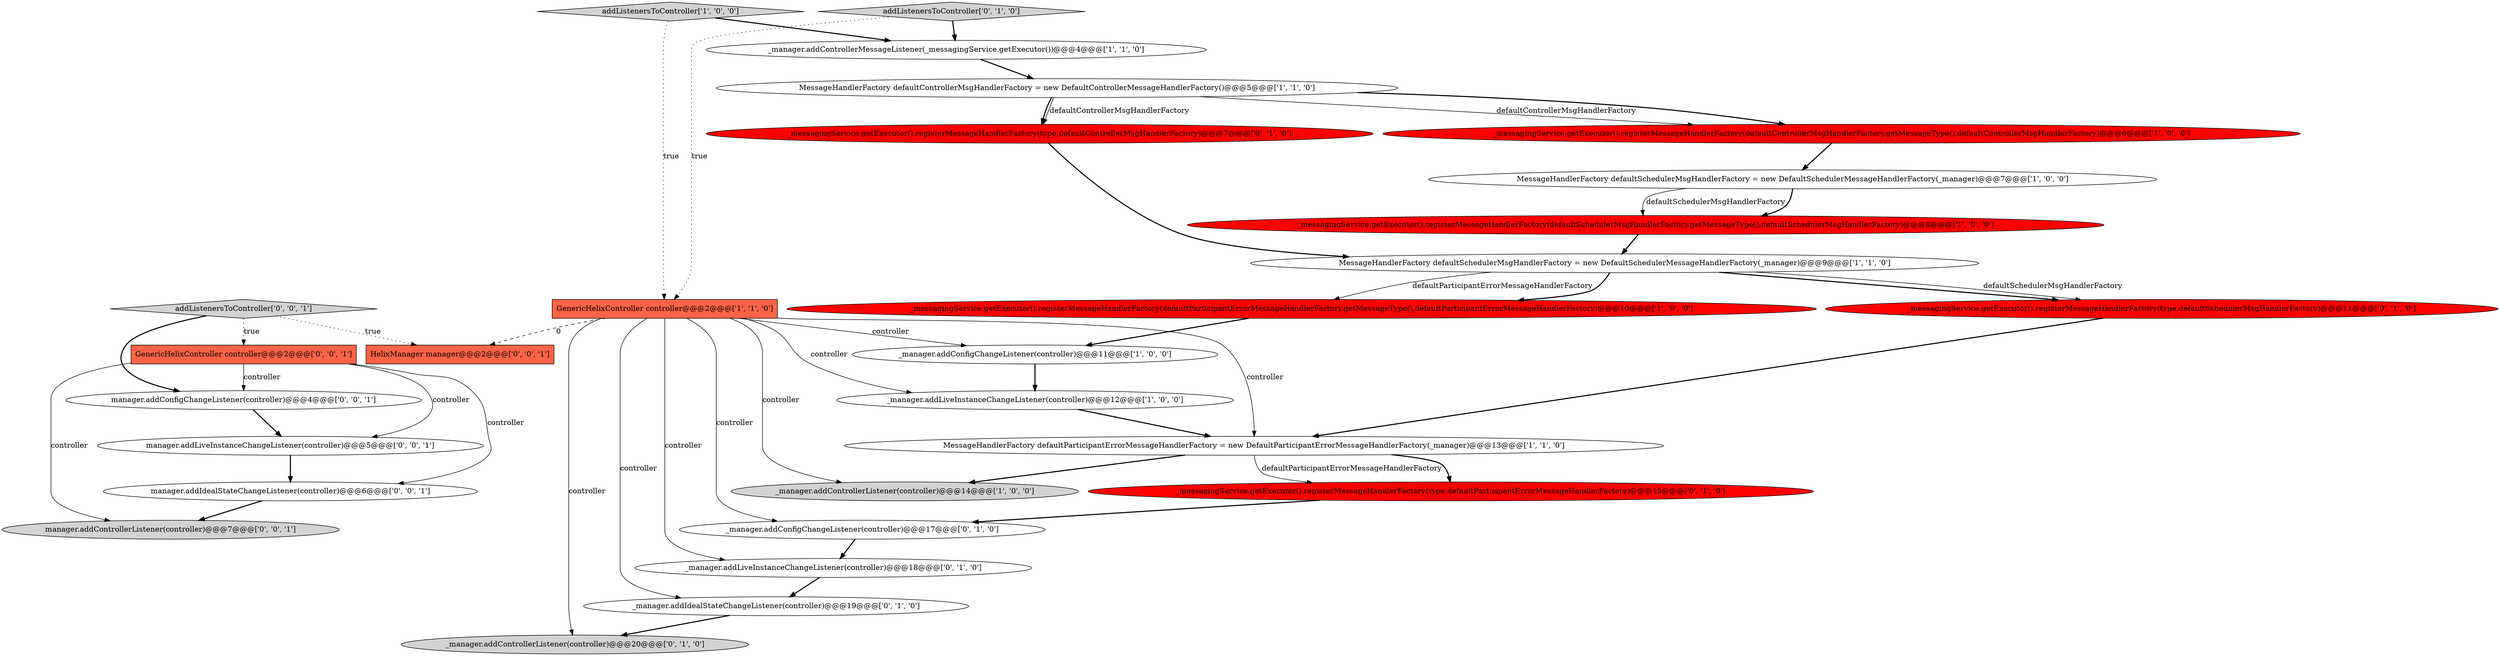 digraph {
12 [style = filled, label = "_messagingService.getExecutor().registerMessageHandlerFactory(defaultControllerMsgHandlerFactory.getMessageType(),defaultControllerMsgHandlerFactory)@@@6@@@['1', '0', '0']", fillcolor = red, shape = ellipse image = "AAA1AAABBB1BBB"];
10 [style = filled, label = "MessageHandlerFactory defaultControllerMsgHandlerFactory = new DefaultControllerMessageHandlerFactory()@@@5@@@['1', '1', '0']", fillcolor = white, shape = ellipse image = "AAA0AAABBB1BBB"];
11 [style = filled, label = "_manager.addControllerMessageListener(_messagingService.getExecutor())@@@4@@@['1', '1', '0']", fillcolor = white, shape = ellipse image = "AAA0AAABBB1BBB"];
14 [style = filled, label = "_manager.addConfigChangeListener(controller)@@@17@@@['0', '1', '0']", fillcolor = white, shape = ellipse image = "AAA0AAABBB2BBB"];
7 [style = filled, label = "_manager.addControllerListener(controller)@@@14@@@['1', '0', '0']", fillcolor = lightgray, shape = ellipse image = "AAA0AAABBB1BBB"];
25 [style = filled, label = "manager.addControllerListener(controller)@@@7@@@['0', '0', '1']", fillcolor = lightgray, shape = ellipse image = "AAA0AAABBB3BBB"];
6 [style = filled, label = "addListenersToController['1', '0', '0']", fillcolor = lightgray, shape = diamond image = "AAA0AAABBB1BBB"];
13 [style = filled, label = "_manager.addLiveInstanceChangeListener(controller)@@@18@@@['0', '1', '0']", fillcolor = white, shape = ellipse image = "AAA0AAABBB2BBB"];
26 [style = filled, label = "HelixManager manager@@@2@@@['0', '0', '1']", fillcolor = tomato, shape = box image = "AAA0AAABBB3BBB"];
17 [style = filled, label = "_messagingService.getExecutor().registerMessageHandlerFactory(type,defaultControllerMsgHandlerFactory)@@@7@@@['0', '1', '0']", fillcolor = red, shape = ellipse image = "AAA1AAABBB2BBB"];
15 [style = filled, label = "_messagingService.getExecutor().registerMessageHandlerFactory(type,defaultSchedulerMsgHandlerFactory)@@@11@@@['0', '1', '0']", fillcolor = red, shape = ellipse image = "AAA1AAABBB2BBB"];
22 [style = filled, label = "GenericHelixController controller@@@2@@@['0', '0', '1']", fillcolor = tomato, shape = box image = "AAA0AAABBB3BBB"];
3 [style = filled, label = "_manager.addLiveInstanceChangeListener(controller)@@@12@@@['1', '0', '0']", fillcolor = white, shape = ellipse image = "AAA0AAABBB1BBB"];
8 [style = filled, label = "_manager.addConfigChangeListener(controller)@@@11@@@['1', '0', '0']", fillcolor = white, shape = ellipse image = "AAA0AAABBB1BBB"];
23 [style = filled, label = "addListenersToController['0', '0', '1']", fillcolor = lightgray, shape = diamond image = "AAA0AAABBB3BBB"];
9 [style = filled, label = "GenericHelixController controller@@@2@@@['1', '1', '0']", fillcolor = tomato, shape = box image = "AAA0AAABBB1BBB"];
18 [style = filled, label = "_manager.addControllerListener(controller)@@@20@@@['0', '1', '0']", fillcolor = lightgray, shape = ellipse image = "AAA0AAABBB2BBB"];
27 [style = filled, label = "manager.addLiveInstanceChangeListener(controller)@@@5@@@['0', '0', '1']", fillcolor = white, shape = ellipse image = "AAA0AAABBB3BBB"];
21 [style = filled, label = "manager.addConfigChangeListener(controller)@@@4@@@['0', '0', '1']", fillcolor = white, shape = ellipse image = "AAA0AAABBB3BBB"];
19 [style = filled, label = "addListenersToController['0', '1', '0']", fillcolor = lightgray, shape = diamond image = "AAA0AAABBB2BBB"];
16 [style = filled, label = "_manager.addIdealStateChangeListener(controller)@@@19@@@['0', '1', '0']", fillcolor = white, shape = ellipse image = "AAA0AAABBB2BBB"];
0 [style = filled, label = "MessageHandlerFactory defaultSchedulerMsgHandlerFactory = new DefaultSchedulerMessageHandlerFactory(_manager)@@@9@@@['1', '1', '0']", fillcolor = white, shape = ellipse image = "AAA0AAABBB1BBB"];
1 [style = filled, label = "_messagingService.getExecutor().registerMessageHandlerFactory(defaultParticipantErrorMessageHandlerFactory.getMessageType(),defaultParticipantErrorMessageHandlerFactory)@@@10@@@['1', '0', '0']", fillcolor = red, shape = ellipse image = "AAA1AAABBB1BBB"];
5 [style = filled, label = "_messagingService.getExecutor().registerMessageHandlerFactory(defaultSchedulerMsgHandlerFactory.getMessageType(),defaultSchedulerMsgHandlerFactory)@@@8@@@['1', '0', '0']", fillcolor = red, shape = ellipse image = "AAA1AAABBB1BBB"];
4 [style = filled, label = "MessageHandlerFactory defaultParticipantErrorMessageHandlerFactory = new DefaultParticipantErrorMessageHandlerFactory(_manager)@@@13@@@['1', '1', '0']", fillcolor = white, shape = ellipse image = "AAA0AAABBB1BBB"];
24 [style = filled, label = "manager.addIdealStateChangeListener(controller)@@@6@@@['0', '0', '1']", fillcolor = white, shape = ellipse image = "AAA0AAABBB3BBB"];
2 [style = filled, label = "MessageHandlerFactory defaultSchedulerMsgHandlerFactory = new DefaultSchedulerMessageHandlerFactory(_manager)@@@7@@@['1', '0', '0']", fillcolor = white, shape = ellipse image = "AAA0AAABBB1BBB"];
20 [style = filled, label = "_messagingService.getExecutor().registerMessageHandlerFactory(type,defaultParticipantErrorMessageHandlerFactory)@@@15@@@['0', '1', '0']", fillcolor = red, shape = ellipse image = "AAA1AAABBB2BBB"];
9->13 [style = solid, label="controller"];
16->18 [style = bold, label=""];
1->8 [style = bold, label=""];
23->22 [style = dotted, label="true"];
21->27 [style = bold, label=""];
9->18 [style = solid, label="controller"];
22->24 [style = solid, label="controller"];
10->12 [style = solid, label="defaultControllerMsgHandlerFactory"];
8->3 [style = bold, label=""];
0->1 [style = solid, label="defaultParticipantErrorMessageHandlerFactory"];
19->11 [style = bold, label=""];
10->17 [style = bold, label=""];
20->14 [style = bold, label=""];
10->17 [style = solid, label="defaultControllerMsgHandlerFactory"];
9->16 [style = solid, label="controller"];
3->4 [style = bold, label=""];
13->16 [style = bold, label=""];
22->27 [style = solid, label="controller"];
4->7 [style = bold, label=""];
0->15 [style = bold, label=""];
12->2 [style = bold, label=""];
9->3 [style = solid, label="controller"];
23->26 [style = dotted, label="true"];
17->0 [style = bold, label=""];
9->8 [style = solid, label="controller"];
4->20 [style = solid, label="defaultParticipantErrorMessageHandlerFactory"];
5->0 [style = bold, label=""];
2->5 [style = solid, label="defaultSchedulerMsgHandlerFactory"];
9->7 [style = solid, label="controller"];
23->21 [style = bold, label=""];
11->10 [style = bold, label=""];
10->12 [style = bold, label=""];
0->1 [style = bold, label=""];
24->25 [style = bold, label=""];
6->11 [style = bold, label=""];
6->9 [style = dotted, label="true"];
19->9 [style = dotted, label="true"];
9->26 [style = dashed, label="0"];
15->4 [style = bold, label=""];
4->20 [style = bold, label=""];
0->15 [style = solid, label="defaultSchedulerMsgHandlerFactory"];
27->24 [style = bold, label=""];
14->13 [style = bold, label=""];
9->4 [style = solid, label="controller"];
9->14 [style = solid, label="controller"];
22->25 [style = solid, label="controller"];
22->21 [style = solid, label="controller"];
2->5 [style = bold, label=""];
}
